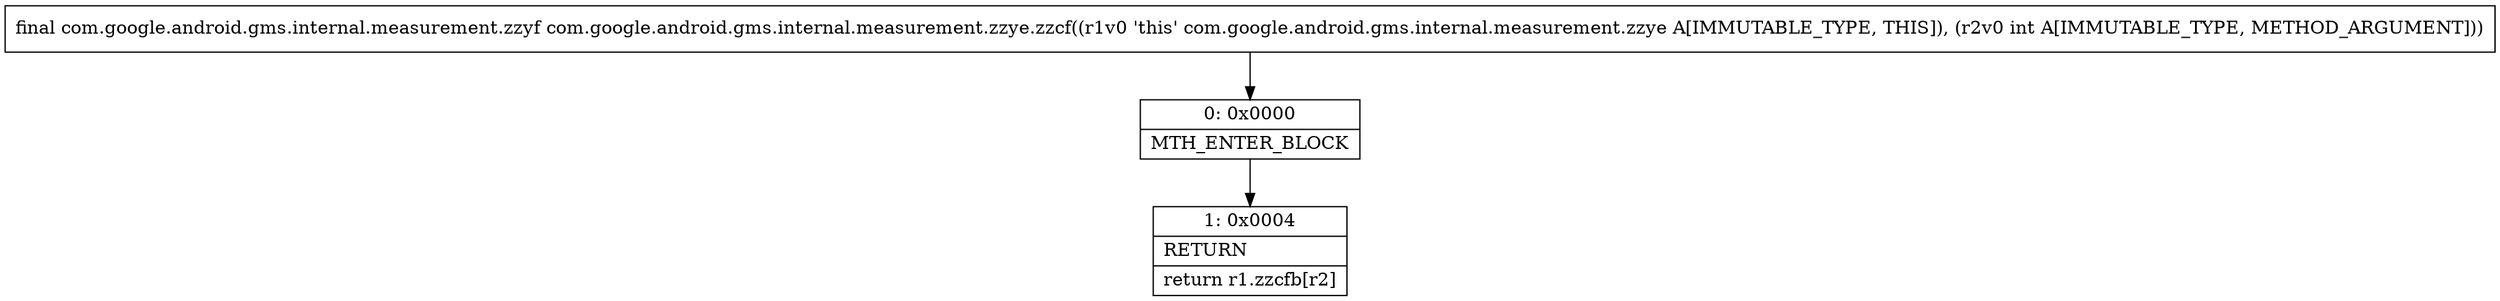 digraph "CFG forcom.google.android.gms.internal.measurement.zzye.zzcf(I)Lcom\/google\/android\/gms\/internal\/measurement\/zzyf;" {
Node_0 [shape=record,label="{0\:\ 0x0000|MTH_ENTER_BLOCK\l}"];
Node_1 [shape=record,label="{1\:\ 0x0004|RETURN\l|return r1.zzcfb[r2]\l}"];
MethodNode[shape=record,label="{final com.google.android.gms.internal.measurement.zzyf com.google.android.gms.internal.measurement.zzye.zzcf((r1v0 'this' com.google.android.gms.internal.measurement.zzye A[IMMUTABLE_TYPE, THIS]), (r2v0 int A[IMMUTABLE_TYPE, METHOD_ARGUMENT])) }"];
MethodNode -> Node_0;
Node_0 -> Node_1;
}

